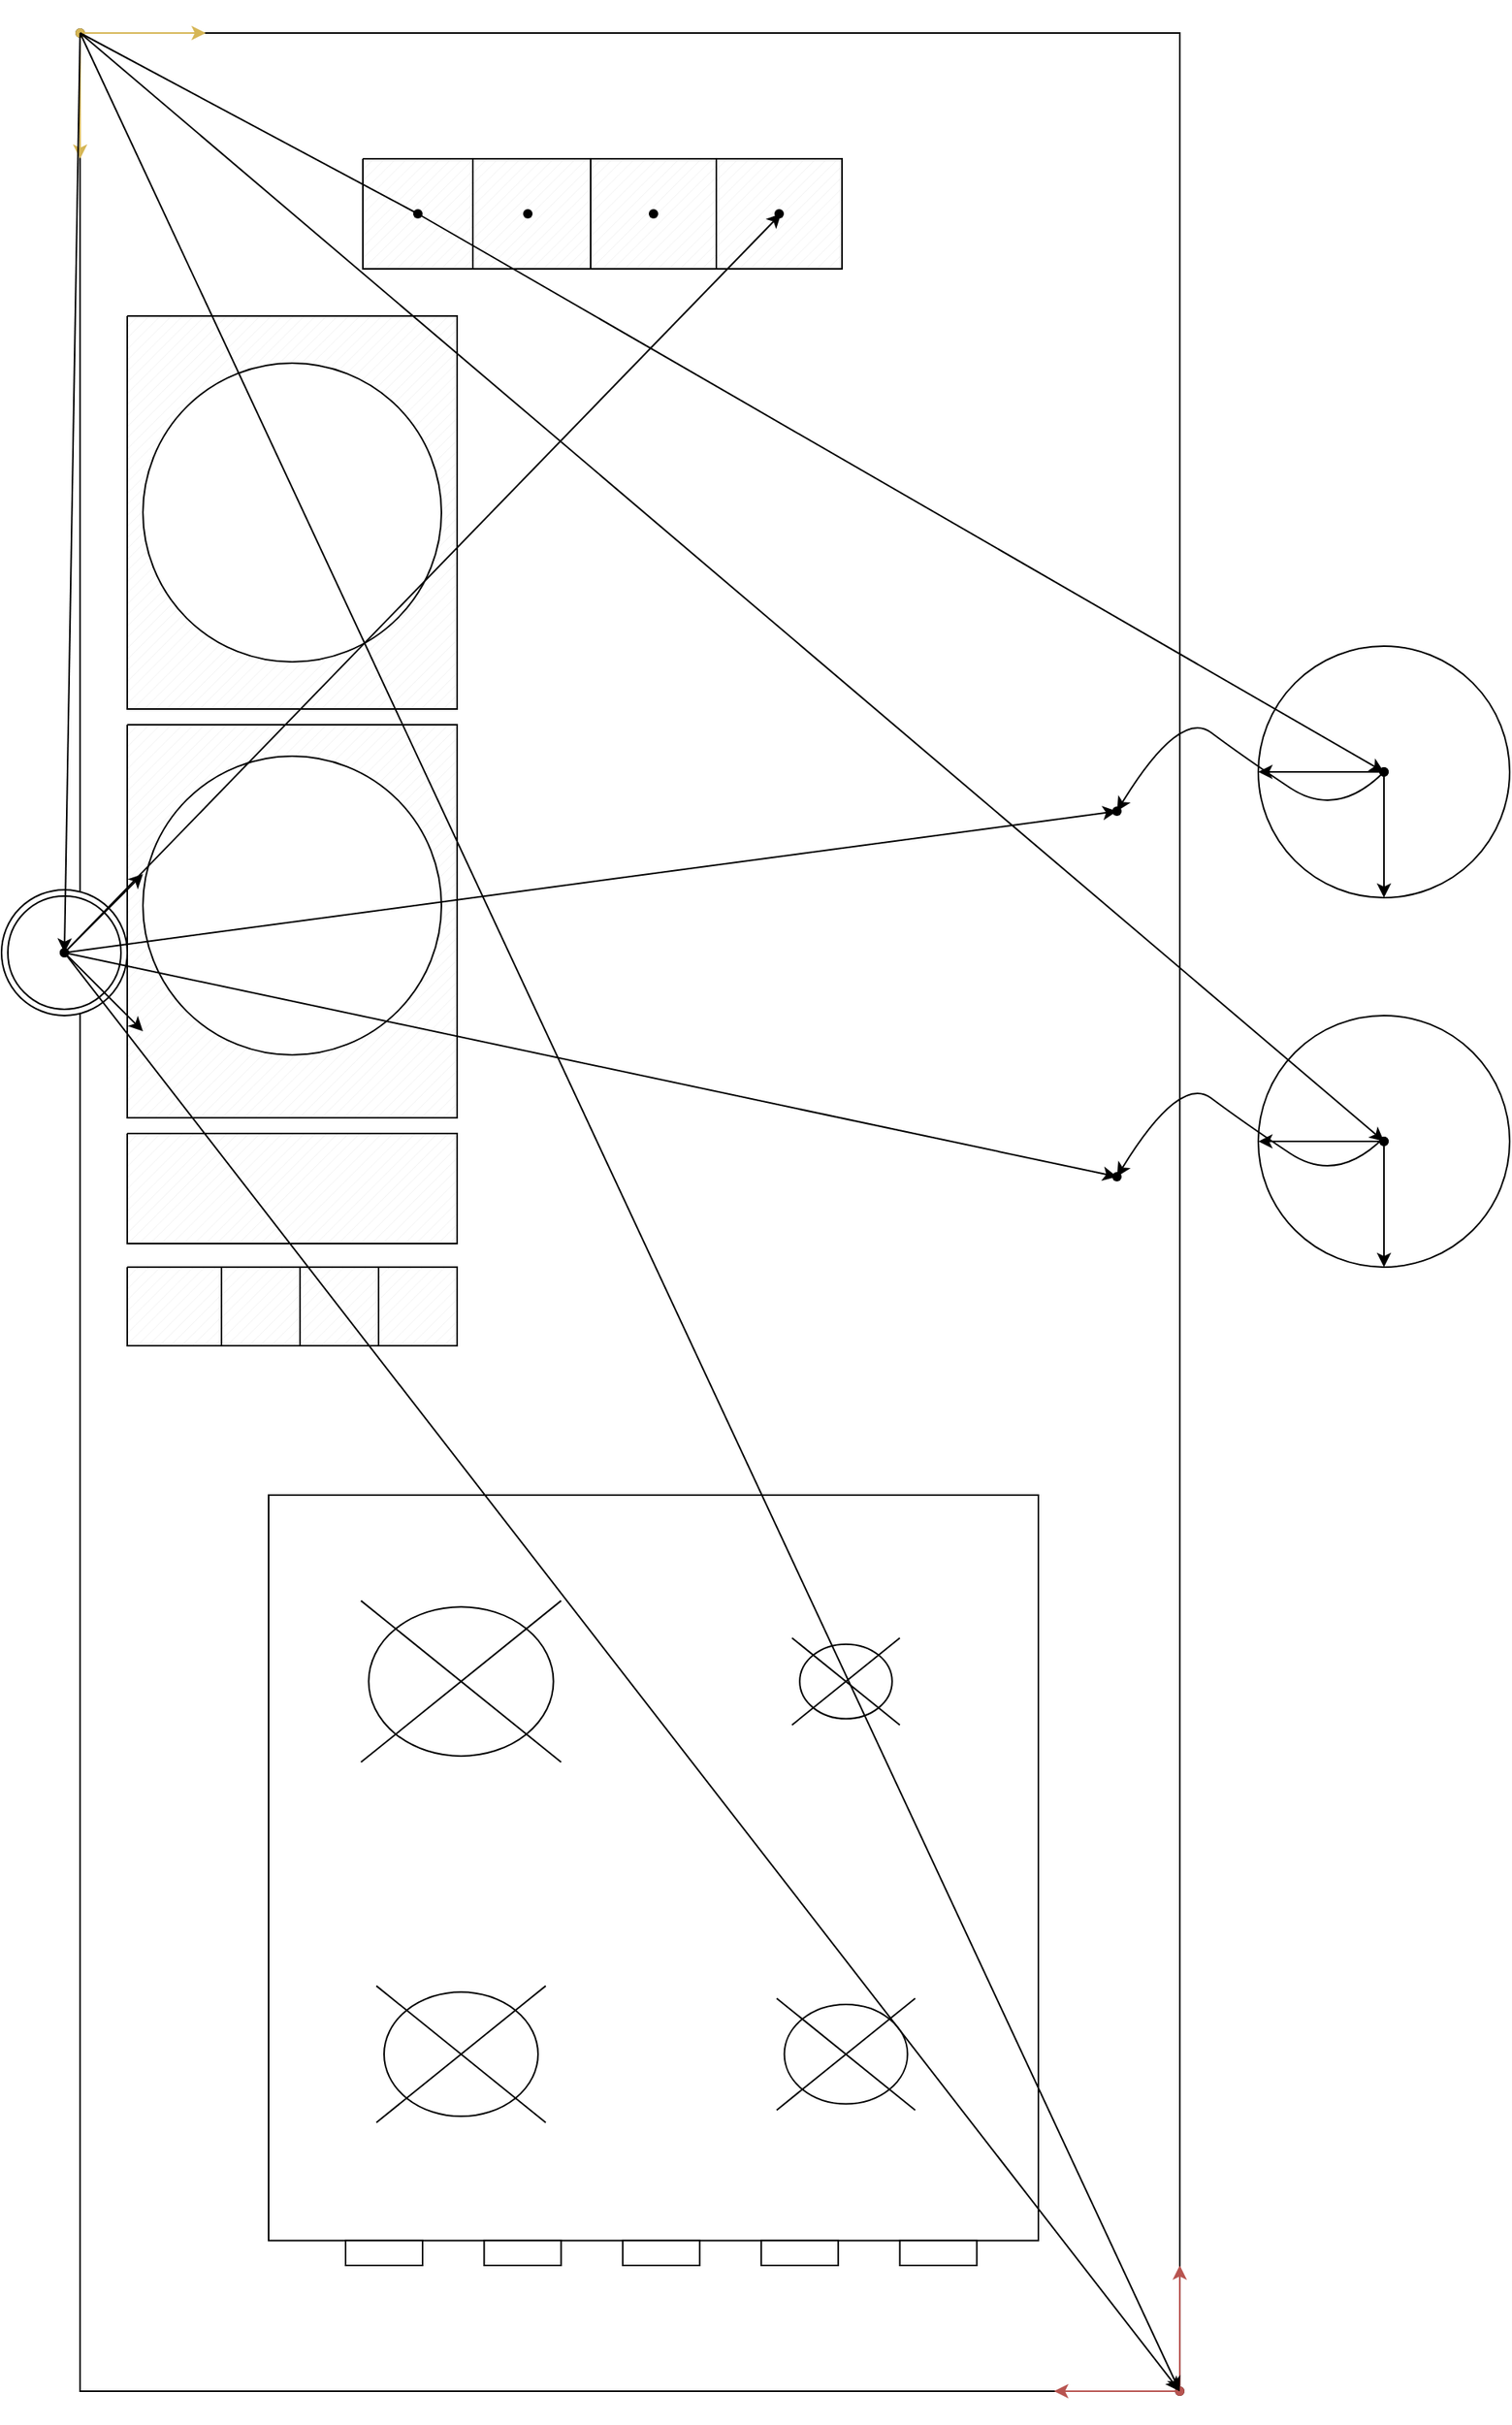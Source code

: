 <mxfile version="15.6.4" type="github"><diagram id="DkJCUFKIisRUAcdud4Lc" name="Page-1"><mxGraphModel dx="2211" dy="1898" grid="1" gridSize="10" guides="1" tooltips="1" connect="0" arrows="0" fold="1" page="1" pageScale="1" pageWidth="827" pageHeight="1169" math="0" shadow="0"><root><mxCell id="0"/><mxCell id="1" parent="0"/><mxCell id="hDNJiA5m1h0O_2AG1Eyg-2" value="" style="verticalLabelPosition=bottom;verticalAlign=top;html=1;shape=mxgraph.basic.rect;fillColor2=none;strokeWidth=1;size=20;indent=5;fontColor=default;fillColor=default;strokeColor=default;rotation=90;" vertex="1" parent="1"><mxGeometry x="-1150" y="-710" width="1500" height="700.1" as="geometry"/></mxCell><mxCell id="hDNJiA5m1h0O_2AG1Eyg-3" value="" style="verticalLabelPosition=bottom;verticalAlign=top;html=1;shape=mxgraph.basic.patternFillRect;fillStyle=diag;step=5;fillStrokeWidth=0.2;fillStrokeColor=#dddddd;fontColor=default;strokeColor=default;fillColor=default;" vertex="1" parent="1"><mxGeometry x="-720" y="-930" width="210" height="250" as="geometry"/></mxCell><mxCell id="hDNJiA5m1h0O_2AG1Eyg-4" value="" style="verticalLabelPosition=bottom;verticalAlign=top;html=1;shape=mxgraph.basic.patternFillRect;fillStyle=diag;step=5;fillStrokeWidth=0.2;fillStrokeColor=#dddddd;fontColor=default;strokeColor=default;fillColor=default;" vertex="1" parent="1"><mxGeometry x="-390" y="90" height="10" as="geometry"/></mxCell><mxCell id="hDNJiA5m1h0O_2AG1Eyg-5" value="" style="verticalLabelPosition=bottom;verticalAlign=top;html=1;shape=mxgraph.basic.patternFillRect;fillStyle=diag;step=5;fillStrokeWidth=0.2;fillStrokeColor=#dddddd;fontColor=default;strokeColor=default;fillColor=default;" vertex="1" parent="1"><mxGeometry x="-425" y="-1030" width="80" height="70" as="geometry"/></mxCell><mxCell id="hDNJiA5m1h0O_2AG1Eyg-6" value="" style="verticalLabelPosition=bottom;verticalAlign=top;html=1;shape=mxgraph.basic.patternFillRect;fillStyle=diag;step=5;fillStrokeWidth=0.2;fillStrokeColor=#dddddd;fontColor=default;strokeColor=default;fillColor=default;" vertex="1" parent="1"><mxGeometry x="-505" y="-1030" width="80" height="70" as="geometry"/></mxCell><mxCell id="hDNJiA5m1h0O_2AG1Eyg-7" value="" style="verticalLabelPosition=bottom;verticalAlign=top;html=1;shape=mxgraph.basic.patternFillRect;fillStyle=diag;step=5;fillStrokeWidth=0.2;fillStrokeColor=#dddddd;fontColor=default;strokeColor=default;fillColor=default;" vertex="1" parent="1"><mxGeometry x="-720" y="-410" width="210" height="70" as="geometry"/></mxCell><mxCell id="hDNJiA5m1h0O_2AG1Eyg-8" value="" style="verticalLabelPosition=bottom;verticalAlign=top;html=1;shape=mxgraph.basic.patternFillRect;fillStyle=diag;step=5;fillStrokeWidth=0.2;fillStrokeColor=#dddddd;fontColor=default;strokeColor=default;fillColor=default;" vertex="1" parent="1"><mxGeometry x="-345" y="-1030" width="80" height="70" as="geometry"/></mxCell><mxCell id="hDNJiA5m1h0O_2AG1Eyg-9" value="" style="verticalLabelPosition=bottom;verticalAlign=top;html=1;shape=mxgraph.basic.patternFillRect;fillStyle=diag;step=5;fillStrokeWidth=0.2;fillStrokeColor=#dddddd;fontColor=default;strokeColor=default;fillColor=default;" vertex="1" parent="1"><mxGeometry x="-720" y="-670" width="210" height="250" as="geometry"/></mxCell><mxCell id="hDNJiA5m1h0O_2AG1Eyg-10" value="" style="ellipse;whiteSpace=wrap;html=1;aspect=fixed;fontColor=default;strokeColor=default;fillColor=default;" vertex="1" parent="1"><mxGeometry x="-710" y="-900" width="190" height="190" as="geometry"/></mxCell><mxCell id="hDNJiA5m1h0O_2AG1Eyg-11" value="" style="ellipse;whiteSpace=wrap;html=1;aspect=fixed;fontColor=default;strokeColor=default;fillColor=default;" vertex="1" parent="1"><mxGeometry x="-710" y="-650" width="190" height="190" as="geometry"/></mxCell><mxCell id="hDNJiA5m1h0O_2AG1Eyg-12" value="" style="verticalLabelPosition=bottom;verticalAlign=top;html=1;shape=mxgraph.basic.patternFillRect;fillStyle=diag;step=5;fillStrokeWidth=0.2;fillStrokeColor=#dddddd;fontColor=default;strokeColor=default;fillColor=default;" vertex="1" parent="1"><mxGeometry x="-570" y="-1030" width="70" height="70" as="geometry"/></mxCell><mxCell id="hDNJiA5m1h0O_2AG1Eyg-13" value="" style="verticalLabelPosition=bottom;verticalAlign=top;html=1;shape=mxgraph.basic.patternFillRect;fillStyle=diag;step=5;fillStrokeWidth=0.2;fillStrokeColor=#dddddd;fontColor=default;strokeColor=default;fillColor=default;" vertex="1" parent="1"><mxGeometry x="-670" y="-325.05" width="60" height="50" as="geometry"/></mxCell><mxCell id="hDNJiA5m1h0O_2AG1Eyg-14" value="" style="verticalLabelPosition=bottom;verticalAlign=top;html=1;shape=mxgraph.basic.patternFillRect;fillStyle=diag;step=5;fillStrokeWidth=0.2;fillStrokeColor=#dddddd;fontColor=default;strokeColor=default;fillColor=default;" vertex="1" parent="1"><mxGeometry x="-720" y="-325.05" width="60" height="50" as="geometry"/></mxCell><mxCell id="hDNJiA5m1h0O_2AG1Eyg-15" value="" style="verticalLabelPosition=bottom;verticalAlign=top;html=1;shape=mxgraph.basic.patternFillRect;fillStyle=diag;step=5;fillStrokeWidth=0.2;fillStrokeColor=#dddddd;fontColor=default;strokeColor=default;fillColor=default;" vertex="1" parent="1"><mxGeometry x="-610" y="-325.05" width="50" height="50" as="geometry"/></mxCell><mxCell id="hDNJiA5m1h0O_2AG1Eyg-16" value="" style="verticalLabelPosition=bottom;verticalAlign=top;html=1;shape=mxgraph.basic.patternFillRect;fillStyle=diag;step=5;fillStrokeWidth=0.2;fillStrokeColor=#dddddd;fontColor=default;strokeColor=default;fillColor=default;" vertex="1" parent="1"><mxGeometry x="-560" y="-325.05" width="50" height="50" as="geometry"/></mxCell><mxCell id="hDNJiA5m1h0O_2AG1Eyg-17" value="" style="verticalLabelPosition=bottom;html=1;verticalAlign=top;align=center;shape=mxgraph.floorplan.range_1;fontColor=default;strokeColor=default;fillColor=default;" vertex="1" parent="1"><mxGeometry x="-630" y="-180" width="490" height="490" as="geometry"/></mxCell><mxCell id="hDNJiA5m1h0O_2AG1Eyg-18" value="" style="ellipse;whiteSpace=wrap;html=1;aspect=fixed;fontColor=default;strokeColor=default;fillColor=default;" vertex="1" parent="1"><mxGeometry y="-720" width="160" height="160" as="geometry"/></mxCell><mxCell id="hDNJiA5m1h0O_2AG1Eyg-19" value="" style="ellipse;whiteSpace=wrap;html=1;aspect=fixed;fontColor=default;strokeColor=default;fillColor=default;" vertex="1" parent="1"><mxGeometry y="-485.05" width="160" height="160" as="geometry"/></mxCell><mxCell id="hDNJiA5m1h0O_2AG1Eyg-20" value="" style="shape=waypoint;sketch=0;fillStyle=solid;size=6;pointerEvents=1;points=[];fillColor=none;resizable=0;rotatable=0;perimeter=centerPerimeter;snapToPoint=1;strokeColor=default;fontColor=default;" vertex="1" parent="1"><mxGeometry x="60" y="-425.05" width="40" height="40" as="geometry"/></mxCell><mxCell id="hDNJiA5m1h0O_2AG1Eyg-21" value="" style="shape=waypoint;sketch=0;fillStyle=solid;size=6;pointerEvents=1;points=[];fillColor=none;resizable=0;rotatable=0;perimeter=centerPerimeter;snapToPoint=1;strokeColor=default;fontColor=default;" vertex="1" parent="1"><mxGeometry x="60" y="-660" width="40" height="40" as="geometry"/></mxCell><mxCell id="hDNJiA5m1h0O_2AG1Eyg-22" value="" style="shape=waypoint;sketch=0;fillStyle=solid;size=6;pointerEvents=1;points=[];fillColor=none;resizable=0;rotatable=0;perimeter=centerPerimeter;snapToPoint=1;strokeColor=default;fontColor=default;" vertex="1" parent="1"><mxGeometry x="-770" y="-1130" width="40" height="40" as="geometry"/></mxCell><mxCell id="hDNJiA5m1h0O_2AG1Eyg-23" value="" style="shape=waypoint;sketch=0;fillStyle=solid;size=6;pointerEvents=1;points=[];fillColor=none;resizable=0;rotatable=0;perimeter=centerPerimeter;snapToPoint=1;strokeColor=default;fontColor=default;" vertex="1" parent="1"><mxGeometry x="-70" y="370" width="40" height="40" as="geometry"/></mxCell><mxCell id="hDNJiA5m1h0O_2AG1Eyg-24" value="" style="ellipse;shape=doubleEllipse;whiteSpace=wrap;html=1;aspect=fixed;fontColor=default;strokeColor=default;fillColor=default;" vertex="1" parent="1"><mxGeometry x="-800" y="-565.05" width="80" height="80" as="geometry"/></mxCell><mxCell id="hDNJiA5m1h0O_2AG1Eyg-25" value="" style="shape=waypoint;sketch=0;fillStyle=solid;size=6;pointerEvents=1;points=[];fillColor=none;resizable=0;rotatable=0;perimeter=centerPerimeter;snapToPoint=1;fontColor=default;strokeColor=default;" vertex="1" parent="1"><mxGeometry x="-780" y="-545.05" width="40" height="40" as="geometry"/></mxCell><mxCell id="hDNJiA5m1h0O_2AG1Eyg-35" value="" style="endArrow=classic;html=1;rounded=0;labelBackgroundColor=default;sketch=0;fontColor=default;strokeColor=#d6b656;fillColor=#fff2cc;" edge="1" parent="1"><mxGeometry width="50" height="50" relative="1" as="geometry"><mxPoint x="-750" y="-1110" as="sourcePoint"/><mxPoint x="-750" y="-1030" as="targetPoint"/></mxGeometry></mxCell><mxCell id="hDNJiA5m1h0O_2AG1Eyg-36" value="" style="endArrow=classic;html=1;rounded=0;labelBackgroundColor=default;sketch=0;fontColor=default;strokeColor=#d6b656;startArrow=none;fillColor=#fff2cc;" edge="1" parent="1" source="hDNJiA5m1h0O_2AG1Eyg-37"><mxGeometry width="50" height="50" relative="1" as="geometry"><mxPoint x="-750" y="-1110" as="sourcePoint"/><mxPoint x="-670" y="-1110" as="targetPoint"/></mxGeometry></mxCell><mxCell id="hDNJiA5m1h0O_2AG1Eyg-37" value="" style="shape=waypoint;sketch=0;fillStyle=solid;size=6;pointerEvents=1;points=[];fillColor=#fff2cc;resizable=0;rotatable=0;perimeter=centerPerimeter;snapToPoint=1;strokeColor=#d6b656;labelBackgroundColor=default;fontColor=default;" vertex="1" parent="1"><mxGeometry x="-770" y="-1130" width="40" height="40" as="geometry"/></mxCell><mxCell id="hDNJiA5m1h0O_2AG1Eyg-38" value="" style="endArrow=none;html=1;rounded=0;labelBackgroundColor=default;sketch=0;fontColor=default;strokeColor=#d6b656;fillColor=#fff2cc;" edge="1" parent="1" target="hDNJiA5m1h0O_2AG1Eyg-37"><mxGeometry width="50" height="50" relative="1" as="geometry"><mxPoint x="-750" y="-1110" as="sourcePoint"/><mxPoint x="-670" y="-1110" as="targetPoint"/></mxGeometry></mxCell><mxCell id="hDNJiA5m1h0O_2AG1Eyg-47" value="" style="endArrow=classic;html=1;rounded=0;labelBackgroundColor=default;sketch=0;fontColor=default;strokeColor=#b85450;fillColor=#f8cecc;" edge="1" parent="1" source="hDNJiA5m1h0O_2AG1Eyg-49"><mxGeometry width="50" height="50" relative="1" as="geometry"><mxPoint x="-50" y="390" as="sourcePoint"/><mxPoint x="-50" y="310" as="targetPoint"/></mxGeometry></mxCell><mxCell id="hDNJiA5m1h0O_2AG1Eyg-48" value="" style="endArrow=classic;html=1;rounded=0;labelBackgroundColor=default;sketch=0;fontColor=default;strokeColor=#b85450;startArrow=none;fillColor=#f8cecc;" edge="1" parent="1" source="hDNJiA5m1h0O_2AG1Eyg-49"><mxGeometry width="50" height="50" relative="1" as="geometry"><mxPoint x="-50" y="390" as="sourcePoint"/><mxPoint x="-130" y="390" as="targetPoint"/></mxGeometry></mxCell><mxCell id="hDNJiA5m1h0O_2AG1Eyg-49" value="" style="shape=waypoint;sketch=0;fillStyle=solid;size=6;pointerEvents=1;points=[];fillColor=#f8cecc;resizable=0;rotatable=0;perimeter=centerPerimeter;snapToPoint=1;strokeColor=#b85450;labelBackgroundColor=default;fontColor=default;" vertex="1" parent="1"><mxGeometry x="-70" y="370" width="40" height="40" as="geometry"/></mxCell><mxCell id="hDNJiA5m1h0O_2AG1Eyg-51" value="" style="endArrow=classic;html=1;rounded=0;labelBackgroundColor=default;sketch=0;fontColor=default;strokeColor=default;" edge="1" parent="1"><mxGeometry width="50" height="50" relative="1" as="geometry"><mxPoint x="80" y="-640" as="sourcePoint"/><mxPoint x="80" y="-560" as="targetPoint"/></mxGeometry></mxCell><mxCell id="hDNJiA5m1h0O_2AG1Eyg-52" value="" style="endArrow=classic;html=1;rounded=0;labelBackgroundColor=default;sketch=0;fontColor=default;strokeColor=default;startArrow=none;" edge="1" parent="1" source="hDNJiA5m1h0O_2AG1Eyg-53"><mxGeometry width="50" height="50" relative="1" as="geometry"><mxPoint x="80" y="-640" as="sourcePoint"/><mxPoint y="-640" as="targetPoint"/></mxGeometry></mxCell><mxCell id="hDNJiA5m1h0O_2AG1Eyg-53" value="" style="shape=waypoint;sketch=0;fillStyle=solid;size=6;pointerEvents=1;points=[];fillColor=none;resizable=0;rotatable=0;perimeter=centerPerimeter;snapToPoint=1;fontColor=default;strokeColor=default;labelBackgroundColor=default;" vertex="1" parent="1"><mxGeometry x="60" y="-660" width="40" height="40" as="geometry"/></mxCell><mxCell id="hDNJiA5m1h0O_2AG1Eyg-54" value="" style="endArrow=none;html=1;rounded=0;labelBackgroundColor=default;sketch=0;fontColor=default;strokeColor=default;" edge="1" parent="1"><mxGeometry width="50" height="50" relative="1" as="geometry"><mxPoint x="80" y="-640" as="sourcePoint"/><mxPoint x="80" y="-640" as="targetPoint"/></mxGeometry></mxCell><mxCell id="hDNJiA5m1h0O_2AG1Eyg-55" value="" style="endArrow=classic;html=1;rounded=0;labelBackgroundColor=default;sketch=0;fontColor=default;strokeColor=default;" edge="1" parent="1"><mxGeometry width="50" height="50" relative="1" as="geometry"><mxPoint x="80" y="-405" as="sourcePoint"/><mxPoint x="80" y="-325" as="targetPoint"/></mxGeometry></mxCell><mxCell id="hDNJiA5m1h0O_2AG1Eyg-56" value="" style="endArrow=classic;html=1;rounded=0;labelBackgroundColor=default;sketch=0;fontColor=default;strokeColor=default;startArrow=none;" edge="1" parent="1" source="hDNJiA5m1h0O_2AG1Eyg-57"><mxGeometry width="50" height="50" relative="1" as="geometry"><mxPoint x="80" y="-405" as="sourcePoint"/><mxPoint y="-404.95" as="targetPoint"/></mxGeometry></mxCell><mxCell id="hDNJiA5m1h0O_2AG1Eyg-57" value="" style="shape=waypoint;sketch=0;fillStyle=solid;size=6;pointerEvents=1;points=[];fillColor=none;resizable=0;rotatable=0;perimeter=centerPerimeter;snapToPoint=1;fontColor=default;strokeColor=default;labelBackgroundColor=default;" vertex="1" parent="1"><mxGeometry x="60" y="-425" width="40" height="40" as="geometry"/></mxCell><mxCell id="hDNJiA5m1h0O_2AG1Eyg-58" value="" style="endArrow=none;html=1;rounded=0;labelBackgroundColor=default;sketch=0;fontColor=default;strokeColor=default;" edge="1" parent="1" target="hDNJiA5m1h0O_2AG1Eyg-57"><mxGeometry width="50" height="50" relative="1" as="geometry"><mxPoint x="80" y="-405" as="sourcePoint"/><mxPoint x="160" y="-405" as="targetPoint"/></mxGeometry></mxCell><mxCell id="hDNJiA5m1h0O_2AG1Eyg-59" value="" style="endArrow=classic;html=1;rounded=0;labelBackgroundColor=default;sketch=0;fontColor=default;strokeColor=default;" edge="1" parent="1"><mxGeometry width="50" height="50" relative="1" as="geometry"><mxPoint x="-760" y="-525.05" as="sourcePoint"/><mxPoint x="-710" y="-475.05" as="targetPoint"/></mxGeometry></mxCell><mxCell id="hDNJiA5m1h0O_2AG1Eyg-60" value="" style="endArrow=classic;html=1;rounded=0;labelBackgroundColor=default;sketch=0;fontColor=default;strokeColor=default;startArrow=none;" edge="1" parent="1" source="hDNJiA5m1h0O_2AG1Eyg-61"><mxGeometry width="50" height="50" relative="1" as="geometry"><mxPoint x="-760" y="-525.05" as="sourcePoint"/><mxPoint x="-710" y="-575.05" as="targetPoint"/></mxGeometry></mxCell><mxCell id="hDNJiA5m1h0O_2AG1Eyg-61" value="" style="shape=waypoint;sketch=0;fillStyle=solid;size=6;pointerEvents=1;points=[];fillColor=none;resizable=0;rotatable=0;perimeter=centerPerimeter;snapToPoint=1;fontColor=default;strokeColor=default;labelBackgroundColor=default;" vertex="1" parent="1"><mxGeometry x="-780" y="-545.05" width="40" height="40" as="geometry"/></mxCell><mxCell id="hDNJiA5m1h0O_2AG1Eyg-62" value="" style="endArrow=none;html=1;rounded=0;labelBackgroundColor=default;sketch=0;fontColor=default;strokeColor=default;" edge="1" parent="1" target="hDNJiA5m1h0O_2AG1Eyg-61"><mxGeometry width="50" height="50" relative="1" as="geometry"><mxPoint x="-760" y="-525.05" as="sourcePoint"/><mxPoint x="-680" y="-525.05" as="targetPoint"/></mxGeometry></mxCell><mxCell id="hDNJiA5m1h0O_2AG1Eyg-63" value="" style="endArrow=classic;html=1;rounded=0;labelBackgroundColor=default;sketch=0;fontColor=default;strokeColor=default;startArrow=none;" edge="1" parent="1" source="hDNJiA5m1h0O_2AG1Eyg-92" target="hDNJiA5m1h0O_2AG1Eyg-53"><mxGeometry width="50" height="50" relative="1" as="geometry"><mxPoint x="-750" y="-1110" as="sourcePoint"/><mxPoint x="-700" y="-1160" as="targetPoint"/></mxGeometry></mxCell><mxCell id="hDNJiA5m1h0O_2AG1Eyg-64" value="" style="endArrow=classic;html=1;rounded=0;labelBackgroundColor=default;sketch=0;fontColor=default;strokeColor=default;" edge="1" parent="1" target="hDNJiA5m1h0O_2AG1Eyg-61"><mxGeometry width="50" height="50" relative="1" as="geometry"><mxPoint x="-750" y="-1110" as="sourcePoint"/><mxPoint x="-700" y="-1160" as="targetPoint"/></mxGeometry></mxCell><mxCell id="hDNJiA5m1h0O_2AG1Eyg-65" value="" style="endArrow=classic;html=1;rounded=0;labelBackgroundColor=default;sketch=0;fontColor=default;strokeColor=default;entryX=0.582;entryY=1.153;entryDx=0;entryDy=0;entryPerimeter=0;" edge="1" parent="1" target="hDNJiA5m1h0O_2AG1Eyg-49"><mxGeometry width="50" height="50" relative="1" as="geometry"><mxPoint x="-750" y="-1110" as="sourcePoint"/><mxPoint x="-700" y="-1160" as="targetPoint"/><Array as="points"/></mxGeometry></mxCell><mxCell id="hDNJiA5m1h0O_2AG1Eyg-66" value="" style="endArrow=classic;html=1;rounded=0;labelBackgroundColor=default;sketch=0;fontColor=default;strokeColor=default;entryX=0.638;entryY=0.708;entryDx=0;entryDy=0;entryPerimeter=0;" edge="1" parent="1" target="hDNJiA5m1h0O_2AG1Eyg-57"><mxGeometry width="50" height="50" relative="1" as="geometry"><mxPoint x="-750" y="-1110" as="sourcePoint"/><mxPoint x="-700" y="-1160" as="targetPoint"/></mxGeometry></mxCell><mxCell id="hDNJiA5m1h0O_2AG1Eyg-69" value="" style="curved=1;endArrow=classic;html=1;rounded=0;labelBackgroundColor=default;sketch=0;fontColor=default;strokeColor=default;" edge="1" parent="1" target="hDNJiA5m1h0O_2AG1Eyg-80"><mxGeometry width="50" height="50" relative="1" as="geometry"><mxPoint x="80" y="-407.5" as="sourcePoint"/><mxPoint x="-90" y="-377.5" as="targetPoint"/><Array as="points"><mxPoint x="50" y="-377.5"/><mxPoint x="-10" y="-417.5"/><mxPoint x="-50" y="-447.5"/></Array></mxGeometry></mxCell><mxCell id="hDNJiA5m1h0O_2AG1Eyg-80" value="" style="shape=waypoint;sketch=0;fillStyle=solid;size=6;pointerEvents=1;points=[];fillColor=none;resizable=0;rotatable=0;perimeter=centerPerimeter;snapToPoint=1;labelBackgroundColor=default;fontColor=default;strokeColor=default;" vertex="1" parent="1"><mxGeometry x="-110" y="-402.5" width="40" height="40" as="geometry"/></mxCell><mxCell id="hDNJiA5m1h0O_2AG1Eyg-81" value="" style="curved=1;endArrow=classic;html=1;rounded=0;labelBackgroundColor=default;sketch=0;fontColor=default;strokeColor=default;" edge="1" parent="1" target="hDNJiA5m1h0O_2AG1Eyg-82"><mxGeometry width="50" height="50" relative="1" as="geometry"><mxPoint x="80" y="-640" as="sourcePoint"/><mxPoint x="-90" y="-610" as="targetPoint"/><Array as="points"><mxPoint x="50" y="-610"/><mxPoint x="-10" y="-650"/><mxPoint x="-50" y="-680"/></Array></mxGeometry></mxCell><mxCell id="hDNJiA5m1h0O_2AG1Eyg-82" value="" style="shape=waypoint;sketch=0;fillStyle=solid;size=6;pointerEvents=1;points=[];fillColor=none;resizable=0;rotatable=0;perimeter=centerPerimeter;snapToPoint=1;labelBackgroundColor=default;fontColor=default;strokeColor=default;" vertex="1" parent="1"><mxGeometry x="-110" y="-635" width="40" height="40" as="geometry"/></mxCell><mxCell id="hDNJiA5m1h0O_2AG1Eyg-85" value="" style="endArrow=classic;html=1;rounded=0;labelBackgroundColor=default;sketch=0;fontColor=default;strokeColor=default;" edge="1" parent="1" target="hDNJiA5m1h0O_2AG1Eyg-82"><mxGeometry width="50" height="50" relative="1" as="geometry"><mxPoint x="-760" y="-525.05" as="sourcePoint"/><mxPoint x="-690" y="-545.05" as="targetPoint"/></mxGeometry></mxCell><mxCell id="hDNJiA5m1h0O_2AG1Eyg-86" value="" style="endArrow=classic;html=1;rounded=0;labelBackgroundColor=default;sketch=0;fontColor=default;strokeColor=default;" edge="1" parent="1" target="hDNJiA5m1h0O_2AG1Eyg-80"><mxGeometry width="50" height="50" relative="1" as="geometry"><mxPoint x="-760" y="-525.05" as="sourcePoint"/><mxPoint x="-690" y="-545.05" as="targetPoint"/></mxGeometry></mxCell><mxCell id="hDNJiA5m1h0O_2AG1Eyg-87" value="" style="endArrow=classic;html=1;rounded=0;labelBackgroundColor=default;sketch=0;fontColor=default;strokeColor=default;" edge="1" parent="1" target="hDNJiA5m1h0O_2AG1Eyg-49"><mxGeometry width="50" height="50" relative="1" as="geometry"><mxPoint x="-760" y="-525.05" as="sourcePoint"/><mxPoint x="-690" y="-545.05" as="targetPoint"/></mxGeometry></mxCell><mxCell id="hDNJiA5m1h0O_2AG1Eyg-88" value="" style="endArrow=classic;html=1;rounded=0;labelBackgroundColor=default;sketch=0;fontColor=default;strokeColor=default;entryX=0.515;entryY=0.499;entryDx=0;entryDy=0;entryPerimeter=0;" edge="1" parent="1" target="hDNJiA5m1h0O_2AG1Eyg-8"><mxGeometry width="50" height="50" relative="1" as="geometry"><mxPoint x="-760" y="-525.05" as="sourcePoint"/><mxPoint x="120" y="-820" as="targetPoint"/></mxGeometry></mxCell><mxCell id="hDNJiA5m1h0O_2AG1Eyg-89" value="" style="shape=waypoint;sketch=0;fillStyle=solid;size=6;pointerEvents=1;points=[];fillColor=none;resizable=0;rotatable=0;perimeter=centerPerimeter;snapToPoint=1;labelBackgroundColor=default;fontColor=default;strokeColor=default;" vertex="1" parent="1"><mxGeometry x="-485" y="-1015" width="40" height="40" as="geometry"/></mxCell><mxCell id="hDNJiA5m1h0O_2AG1Eyg-90" value="" style="shape=waypoint;sketch=0;fillStyle=solid;size=6;pointerEvents=1;points=[];fillColor=none;resizable=0;rotatable=0;perimeter=centerPerimeter;snapToPoint=1;labelBackgroundColor=default;fontColor=default;strokeColor=default;" vertex="1" parent="1"><mxGeometry x="-405" y="-1015" width="40" height="40" as="geometry"/></mxCell><mxCell id="hDNJiA5m1h0O_2AG1Eyg-91" value="" style="shape=waypoint;sketch=0;fillStyle=solid;size=6;pointerEvents=1;points=[];fillColor=none;resizable=0;rotatable=0;perimeter=centerPerimeter;snapToPoint=1;labelBackgroundColor=default;fontColor=default;strokeColor=default;" vertex="1" parent="1"><mxGeometry x="-325" y="-1015" width="40" height="40" as="geometry"/></mxCell><mxCell id="hDNJiA5m1h0O_2AG1Eyg-92" value="" style="shape=waypoint;sketch=0;fillStyle=solid;size=6;pointerEvents=1;points=[];fillColor=none;resizable=0;rotatable=0;perimeter=centerPerimeter;snapToPoint=1;labelBackgroundColor=default;fontColor=default;strokeColor=default;" vertex="1" parent="1"><mxGeometry x="-555" y="-1015" width="40" height="40" as="geometry"/></mxCell><mxCell id="hDNJiA5m1h0O_2AG1Eyg-93" value="" style="endArrow=none;html=1;rounded=0;labelBackgroundColor=default;sketch=0;fontColor=default;strokeColor=default;" edge="1" parent="1" target="hDNJiA5m1h0O_2AG1Eyg-92"><mxGeometry width="50" height="50" relative="1" as="geometry"><mxPoint x="-750" y="-1110" as="sourcePoint"/><mxPoint x="80" y="-640" as="targetPoint"/></mxGeometry></mxCell></root></mxGraphModel></diagram></mxfile>